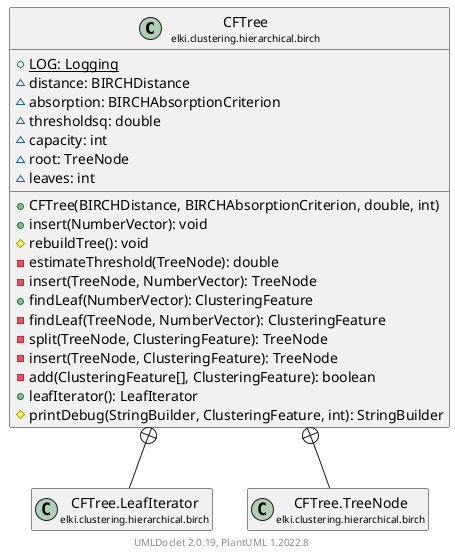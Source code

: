 @startuml
    remove .*\.(Instance|Par|Parameterizer|Factory)$
    set namespaceSeparator none
    hide empty fields
    hide empty methods

    class "<size:14>CFTree\n<size:10>elki.clustering.hierarchical.birch" as elki.clustering.hierarchical.birch.CFTree [[CFTree.html]] {
        {static} +LOG: Logging
        ~distance: BIRCHDistance
        ~absorption: BIRCHAbsorptionCriterion
        ~thresholdsq: double
        ~capacity: int
        ~root: TreeNode
        ~leaves: int
        +CFTree(BIRCHDistance, BIRCHAbsorptionCriterion, double, int)
        +insert(NumberVector): void
        #rebuildTree(): void
        -estimateThreshold(TreeNode): double
        -insert(TreeNode, NumberVector): TreeNode
        +findLeaf(NumberVector): ClusteringFeature
        -findLeaf(TreeNode, NumberVector): ClusteringFeature
        -split(TreeNode, ClusteringFeature): TreeNode
        -insert(TreeNode, ClusteringFeature): TreeNode
        -add(ClusteringFeature[], ClusteringFeature): boolean
        +leafIterator(): LeafIterator
        #printDebug(StringBuilder, ClusteringFeature, int): StringBuilder
    }
    class "<size:14>CFTree.LeafIterator\n<size:10>elki.clustering.hierarchical.birch" as elki.clustering.hierarchical.birch.CFTree.LeafIterator [[CFTree.LeafIterator.html]]
    class "<size:14>CFTree.TreeNode\n<size:10>elki.clustering.hierarchical.birch" as elki.clustering.hierarchical.birch.CFTree.TreeNode
    class "<size:14>CFTree.Factory\n<size:10>elki.clustering.hierarchical.birch" as elki.clustering.hierarchical.birch.CFTree.Factory [[CFTree.Factory.html]]

    elki.clustering.hierarchical.birch.CFTree +-- elki.clustering.hierarchical.birch.CFTree.LeafIterator
    elki.clustering.hierarchical.birch.CFTree +-- elki.clustering.hierarchical.birch.CFTree.TreeNode
    elki.clustering.hierarchical.birch.CFTree +-- elki.clustering.hierarchical.birch.CFTree.Factory

    center footer UMLDoclet 2.0.19, PlantUML 1.2022.8
@enduml
